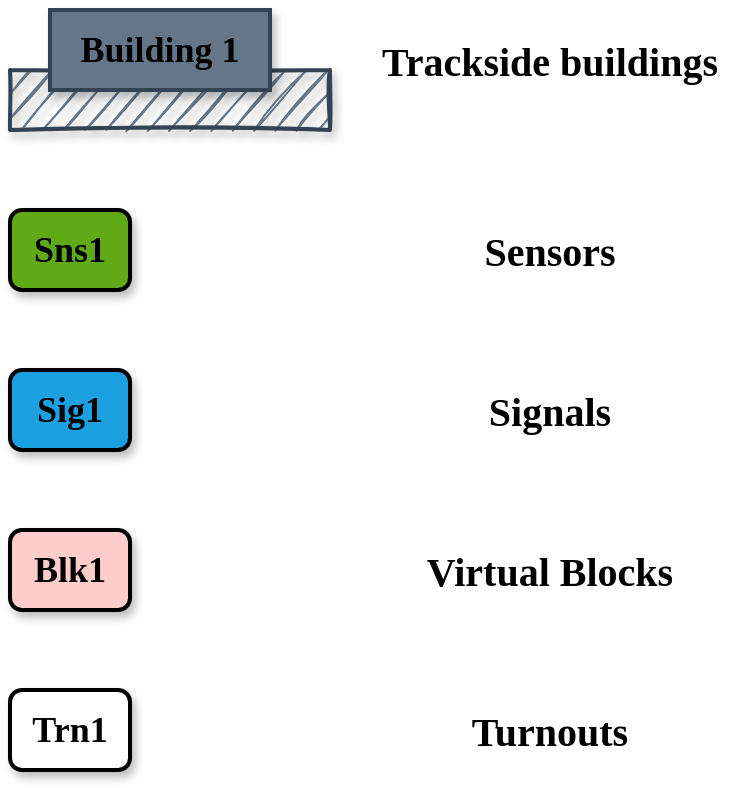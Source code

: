 <mxfile version="19.0.3" type="device"><diagram id="3sO5oBiSu6j0gptYoeQA" name="Page-1"><mxGraphModel dx="1422" dy="905" grid="1" gridSize="10" guides="1" tooltips="1" connect="1" arrows="1" fold="1" page="1" pageScale="1" pageWidth="1169" pageHeight="827" math="0" shadow="0"><root><mxCell id="1"/><mxCell id="L_sxuKHgQSjEgOdGCSNR-1" value="" style="rounded=0;whiteSpace=wrap;html=1;fillColor=#647687;strokeColor=#314354;strokeWidth=2;shadow=1;glass=0;sketch=1;" parent="1" vertex="1"><mxGeometry x="20" y="50" width="160" height="30" as="geometry"/></mxCell><mxCell id="L_sxuKHgQSjEgOdGCSNR-2" value="Building 1" style="rounded=0;whiteSpace=wrap;html=1;fillColor=#647687;strokeColor=#314354;strokeWidth=2;shadow=1;glass=0;fontSize=18;fontStyle=1;fontFamily=Times New Roman;sketch=0;" parent="1" vertex="1"><mxGeometry x="40" y="20" width="110" height="40" as="geometry"/></mxCell><mxCell id="L_sxuKHgQSjEgOdGCSNR-8" style="edgeStyle=orthogonalEdgeStyle;rounded=0;orthogonalLoop=1;jettySize=auto;html=1;fontFamily=Times New Roman;fontSize=18;fontColor=#000000;fillColor=#008a00;strokeColor=#005700;strokeWidth=2;" parent="1" source="L_sxuKHgQSjEgOdGCSNR-3" edge="1"><mxGeometry relative="1" as="geometry"><mxPoint x="160" y="140" as="targetPoint"/></mxGeometry></mxCell><mxCell id="L_sxuKHgQSjEgOdGCSNR-3" value="Sns1" style="rounded=1;whiteSpace=wrap;html=1;shadow=1;glass=0;fontFamily=Times New Roman;fontSize=18;strokeColor=#000000;strokeWidth=2;fillColor=#60a917;fontStyle=1;fontColor=#000000;" parent="1" vertex="1"><mxGeometry x="20" y="120" width="60" height="40" as="geometry"/></mxCell><mxCell id="L_sxuKHgQSjEgOdGCSNR-9" style="edgeStyle=orthogonalEdgeStyle;rounded=0;orthogonalLoop=1;jettySize=auto;html=1;fontFamily=Times New Roman;fontSize=18;fontColor=#000000;strokeWidth=2;fillColor=#0050ef;strokeColor=#001DBC;" parent="1" source="L_sxuKHgQSjEgOdGCSNR-5" edge="1"><mxGeometry relative="1" as="geometry"><mxPoint x="160" y="220" as="targetPoint"/></mxGeometry></mxCell><mxCell id="L_sxuKHgQSjEgOdGCSNR-5" value="Sig1" style="rounded=1;whiteSpace=wrap;html=1;shadow=1;glass=0;fontFamily=Times New Roman;fontSize=18;strokeColor=#000000;strokeWidth=2;fillColor=#1ba1e2;fontStyle=1;fontColor=#000000;" parent="1" vertex="1"><mxGeometry x="20" y="200" width="60" height="40" as="geometry"/></mxCell><mxCell id="L_sxuKHgQSjEgOdGCSNR-10" style="edgeStyle=orthogonalEdgeStyle;rounded=0;orthogonalLoop=1;jettySize=auto;html=1;fontFamily=Times New Roman;fontSize=18;fontColor=#000000;strokeWidth=2;fillColor=#f8cecc;strokeColor=#b85450;gradientColor=#ea6b66;" parent="1" source="L_sxuKHgQSjEgOdGCSNR-6" edge="1"><mxGeometry relative="1" as="geometry"><mxPoint x="160" y="300" as="targetPoint"/></mxGeometry></mxCell><mxCell id="L_sxuKHgQSjEgOdGCSNR-6" value="Blk1" style="rounded=1;whiteSpace=wrap;html=1;shadow=1;glass=0;fontFamily=Times New Roman;fontSize=18;strokeColor=#000000;strokeWidth=2;fillColor=#ffcccc;fontStyle=1;fontColor=#000000;" parent="1" vertex="1"><mxGeometry x="20" y="280" width="60" height="40" as="geometry"/></mxCell><mxCell id="L_sxuKHgQSjEgOdGCSNR-11" style="edgeStyle=orthogonalEdgeStyle;rounded=0;orthogonalLoop=1;jettySize=auto;html=1;fontFamily=Times New Roman;fontSize=18;fontColor=#000000;strokeWidth=2;" parent="1" source="L_sxuKHgQSjEgOdGCSNR-7" edge="1"><mxGeometry relative="1" as="geometry"><mxPoint x="160" y="380" as="targetPoint"/></mxGeometry></mxCell><mxCell id="L_sxuKHgQSjEgOdGCSNR-7" value="Trn1" style="rounded=1;whiteSpace=wrap;html=1;shadow=1;glass=0;fontFamily=Times New Roman;fontSize=18;strokeWidth=2;fontStyle=1;" parent="1" vertex="1"><mxGeometry x="20" y="360" width="60" height="40" as="geometry"/></mxCell><mxCell id="L_sxuKHgQSjEgOdGCSNR-12" value="Trackside buildings" style="text;html=1;strokeColor=none;fillColor=none;align=center;verticalAlign=middle;whiteSpace=wrap;rounded=0;shadow=1;glass=0;sketch=1;fontFamily=Times New Roman;fontSize=20;fontColor=#000000;fontStyle=1;horizontal=1;" parent="1" vertex="1"><mxGeometry x="200" y="30" width="180" height="30" as="geometry"/></mxCell><mxCell id="L_sxuKHgQSjEgOdGCSNR-13" value="Sensors" style="text;html=1;strokeColor=none;fillColor=none;align=center;verticalAlign=middle;whiteSpace=wrap;rounded=0;shadow=1;glass=0;sketch=1;fontFamily=Times New Roman;fontSize=20;fontColor=#000000;fontStyle=1;horizontal=1;" parent="1" vertex="1"><mxGeometry x="200" y="125" width="180" height="30" as="geometry"/></mxCell><mxCell id="L_sxuKHgQSjEgOdGCSNR-14" value="Signals" style="text;html=1;strokeColor=none;fillColor=none;align=center;verticalAlign=middle;whiteSpace=wrap;rounded=0;shadow=1;glass=0;sketch=1;fontFamily=Times New Roman;fontSize=20;fontColor=#000000;fontStyle=1;horizontal=1;" parent="1" vertex="1"><mxGeometry x="200" y="205" width="180" height="30" as="geometry"/></mxCell><mxCell id="L_sxuKHgQSjEgOdGCSNR-15" value="Virtual Blocks" style="text;html=1;strokeColor=none;fillColor=none;align=center;verticalAlign=middle;whiteSpace=wrap;rounded=0;shadow=1;glass=0;sketch=1;fontFamily=Times New Roman;fontSize=20;fontColor=#000000;fontStyle=1;horizontal=1;" parent="1" vertex="1"><mxGeometry x="200" y="285" width="180" height="30" as="geometry"/></mxCell><mxCell id="L_sxuKHgQSjEgOdGCSNR-17" value="Turnouts" style="text;html=1;strokeColor=none;fillColor=none;align=center;verticalAlign=middle;whiteSpace=wrap;rounded=0;shadow=1;glass=0;sketch=1;fontFamily=Times New Roman;fontSize=20;fontColor=#000000;fontStyle=1;horizontal=1;" parent="1" vertex="1"><mxGeometry x="200" y="365" width="180" height="30" as="geometry"/></mxCell></root></mxGraphModel></diagram></mxfile>